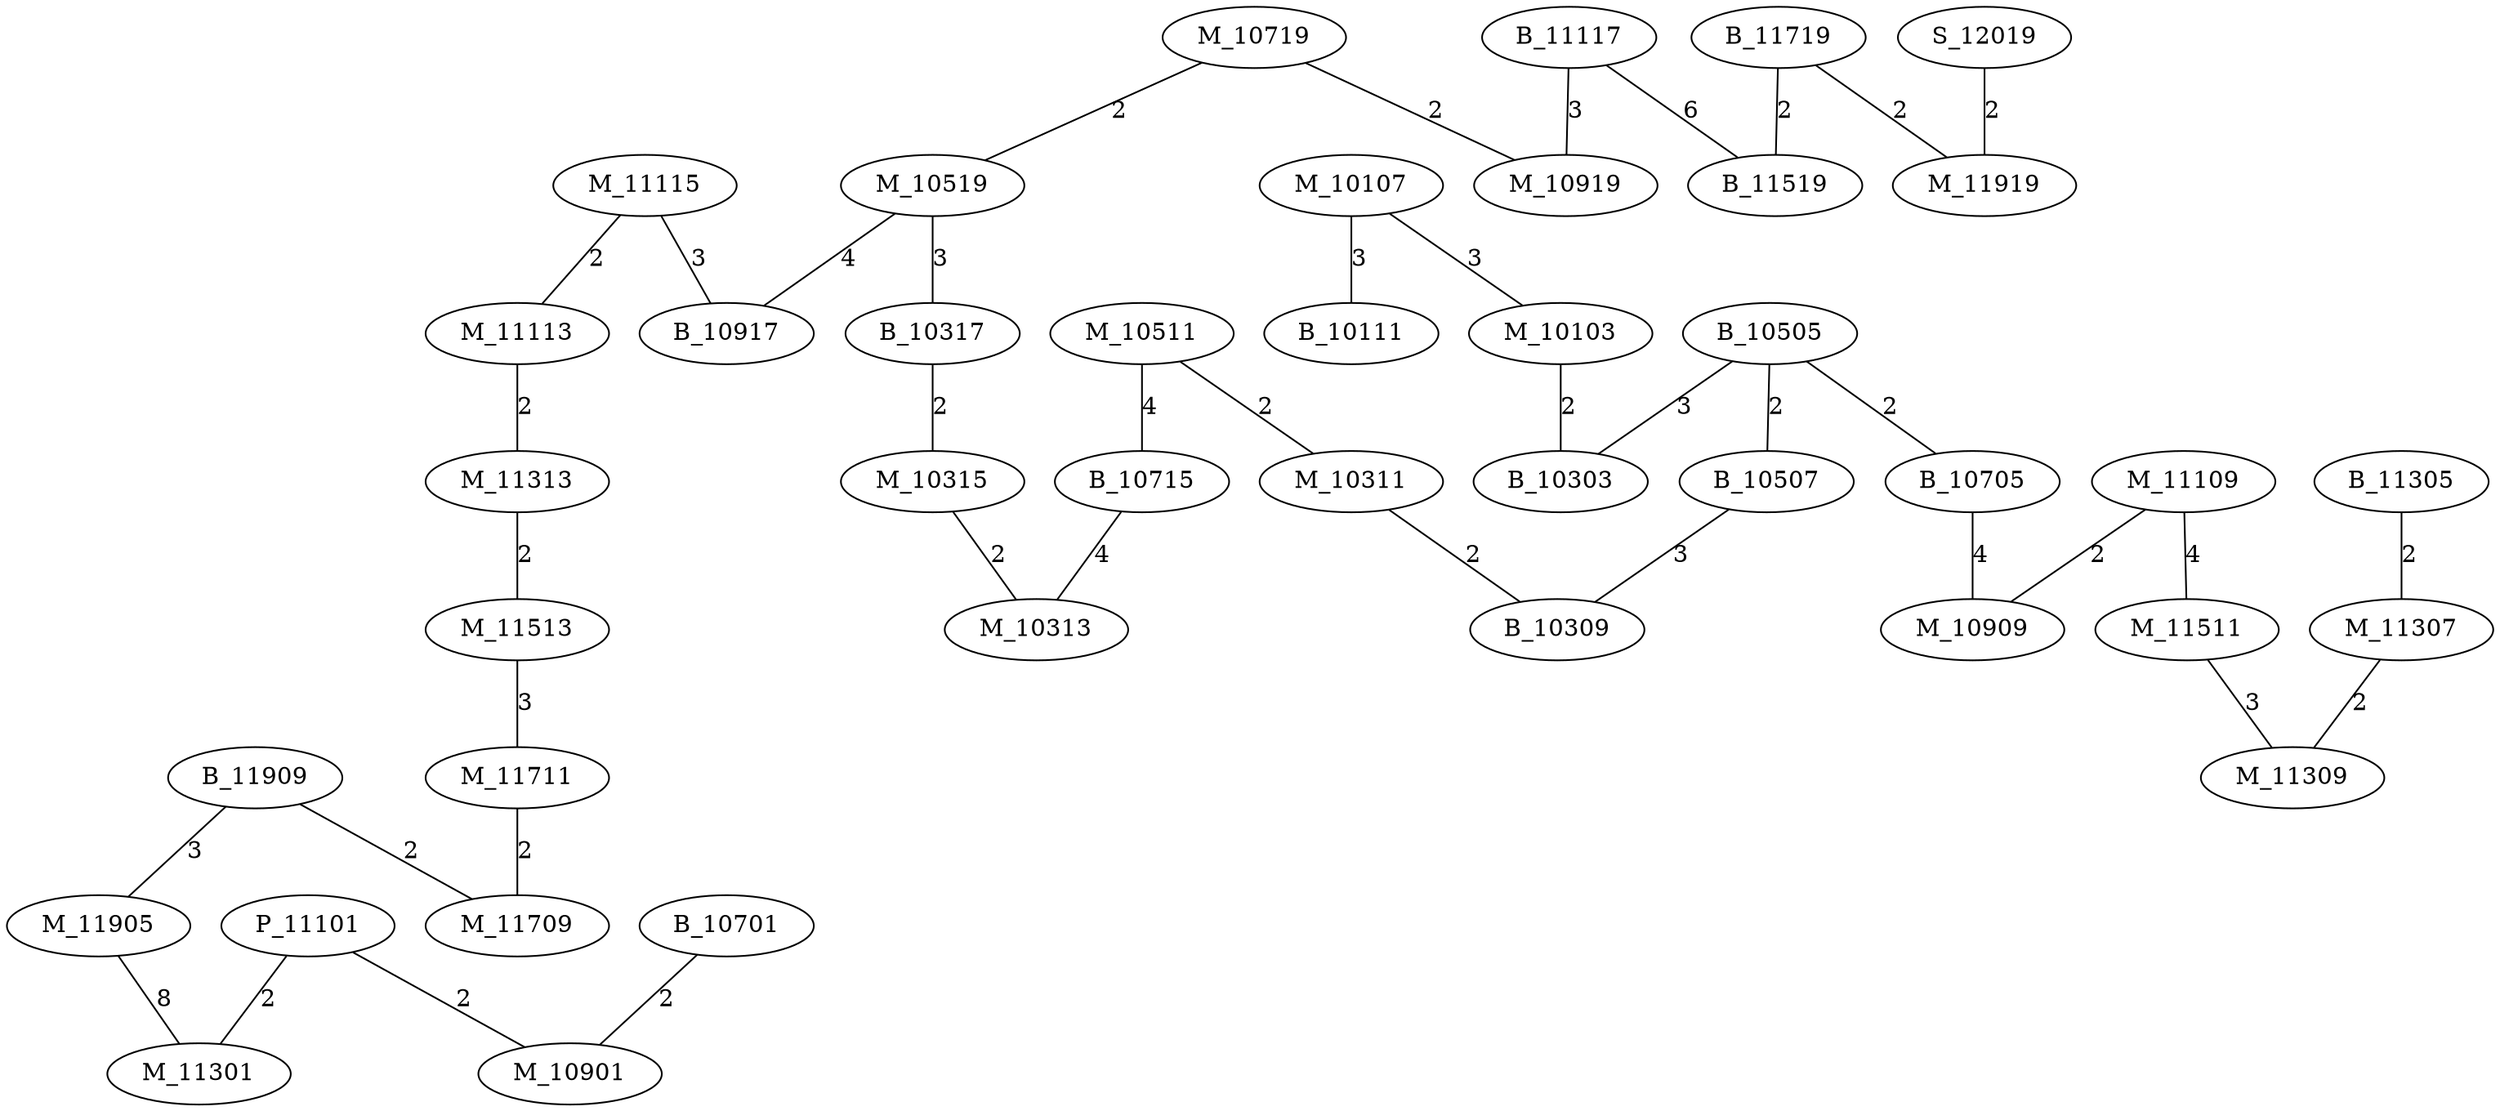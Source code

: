 graph chemin {

	P_11101 -- M_11301 [label=2]
	P_11101 -- M_10901 [label=2]
	M_10107 -- B_10111 [label=3]
	M_10107 -- M_10103 [label=3]
	B_10701 -- M_10901 [label=2]
	B_11719 -- M_11919 [label=2]
	B_11719 -- B_11519 [label=2]
	S_12019 -- M_11919 [label=2]
	M_11109 -- M_11511 [label=4]
	M_11109 -- M_10909 [label=2]
	M_11115 -- B_10917 [label=3]
	M_11115 -- M_11113 [label=2]
	B_10505 -- B_10507 [label=2]
	B_10505 -- B_10303 [label=3]
	B_10505 -- B_10705 [label=2]
	M_11113 -- M_11313 [label=2]
	B_10507 -- B_10309 [label=3]
	M_10103 -- B_10303 [label=2]
	B_11117 -- M_10919 [label=3]
	B_11117 -- B_11519 [label=6]
	M_10511 -- B_10715 [label=4]
	M_10511 -- M_10311 [label=2]
	M_10311 -- B_10309 [label=2]
	M_10719 -- M_10519 [label=2]
	M_10719 -- M_10919 [label=2]
	M_10519 -- B_10317 [label=3]
	M_10519 -- B_10917 [label=4]
	B_10715 -- M_10313 [label=4]
	B_10317 -- M_10315 [label=2]
	B_10705 -- M_10909 [label=4]
	M_10315 -- M_10313 [label=2]
	M_11511 -- M_11309 [label=3]
	M_11313 -- M_11513 [label=2]
	M_11513 -- M_11711 [label=3]
	B_11305 -- M_11307 [label=2]
	B_11909 -- M_11905 [label=3]
	B_11909 -- M_11709 [label=2]
	M_11307 -- M_11309 [label=2]
	M_11905 -- M_11301 [label=8]
	M_11711 -- M_11709 [label=2]

}
